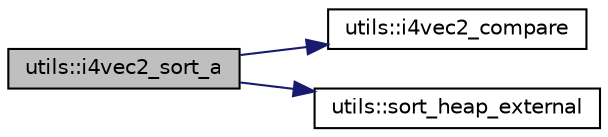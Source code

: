 digraph "utils::i4vec2_sort_a"
{
 // LATEX_PDF_SIZE
  edge [fontname="Helvetica",fontsize="10",labelfontname="Helvetica",labelfontsize="10"];
  node [fontname="Helvetica",fontsize="10",shape=record];
  rankdir="LR";
  Node1 [label="utils::i4vec2_sort_a",height=0.2,width=0.4,color="black", fillcolor="grey75", style="filled", fontcolor="black",tooltip=" "];
  Node1 -> Node2 [color="midnightblue",fontsize="10",style="solid",fontname="Helvetica"];
  Node2 [label="utils::i4vec2_compare",height=0.2,width=0.4,color="black", fillcolor="white", style="filled",URL="$namespaceutils.html#ab4fc73a151af25df823b1e7bcc475c3f",tooltip=" "];
  Node1 -> Node3 [color="midnightblue",fontsize="10",style="solid",fontname="Helvetica"];
  Node3 [label="utils::sort_heap_external",height=0.2,width=0.4,color="black", fillcolor="white", style="filled",URL="$namespaceutils.html#aebd984aa8e9a5f85b3545273652ee28f",tooltip=" "];
}
